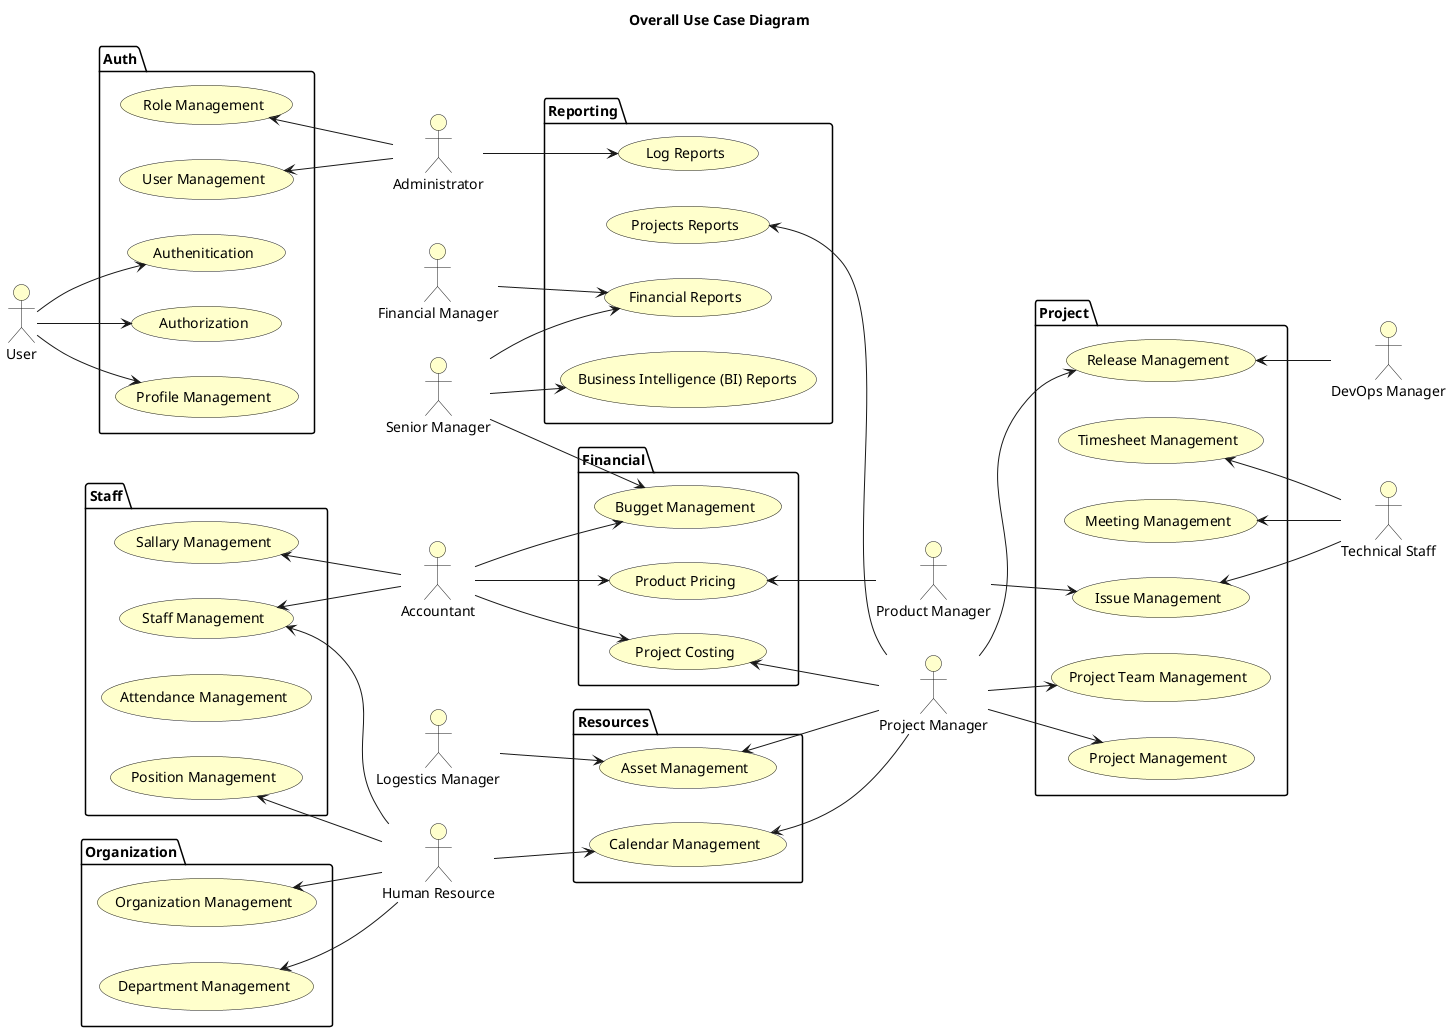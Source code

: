 @startuml
left to right direction

skinparam useCaseBackgroundColor #Business
skinparam actorBackgroundColor #Business

title Overall Use Case Diagram

:User: as User
:Senior Manager: as SeniorManager
:Project Manager: as PMO
:Financial Manager: as Fmanager
:Administrator: as Admin
:Human Resource: as HR
:Accountant: as Accountant
:Technical Staff: as TechnicalStaff
:DevOps Manager: as DevOpsManager
:Logestics Manager: as LogesticsManager
:Product Manager: as ProductManager

package "Auth"{
    usecase "Role Management" as roleManagement
    usecase "User Management" as userManagement
    usecase "Profile Management" as profileManagement
    usecase "Authenitication" as authentication
    usecase "Authorization" as authorization
}

package "Organization"{
    usecase "Organization Management" as organizationManagement
    usecase "Department Management" as departmentManagement
}

package "Staff"{
    usecase "Position Management" as positionManagement
    usecase "Staff Management" as staffManagement
    usecase "Attendance Management" as attendanceManagement
    usecase "Sallary Management" as sallaryManagement
}

package "Resources"{
    usecase "Asset Management" as assetManagement
    usecase "Calendar Management" as calendarManagement
}

package "Project"{
    usecase "Project Management" as projectManagement
    usecase "Project Team Management" as projectTeamManagement
    usecase "Release Management" as releaseManagement
    usecase "Issue Management" as issueManagement
    usecase "Meeting Management" as meetingManagement
    usecase "Timesheet Management" as timesheetManagement
}

package "Reporting"{
    usecase "Business Intelligence (BI) Reports" as biReport
    usecase "Projects Reports" as projectReport
    usecase "Financial Reports" as financialReport
    usecase "Log Reports" as logReport
}


package "Financial"{
    usecase "Project Costing" as costing
    usecase "Bugget Management" as bugget
    usecase "Product Pricing" as pricing
}



User --> authentication
User --> authorization
User --> profileManagement
roleManagement <-- Admin
userManagement <-- Admin
staffManagement <-- HR
staffManagement <-- Accountant
sallaryManagement <-- Accountant
Accountant --> costing
Accountant --> pricing
Accountant --> bugget
pricing <-- ProductManager
ProductManager --> issueManagement
costing <-- PMO
SeniorManager --> bugget
positionManagement <-- HR
departmentManagement <-- HR
organizationManagement <-- HR
PMO --> projectManagement
PMO --> projectTeamManagement
PMO --> releaseManagement
HR --> calendarManagement
assetManagement <-- PMO
calendarManagement <-- PMO
LogesticsManager --> assetManagement

releaseManagement <-- DevOpsManager
issueManagement <-- TechnicalStaff
meetingManagement <-- TechnicalStaff
timesheetManagement <-- TechnicalStaff

Admin --> logReport
Fmanager --> financialReport
SeniorManager --> financialReport
SeniorManager --> biReport
projectReport <-- PMO

@enduml